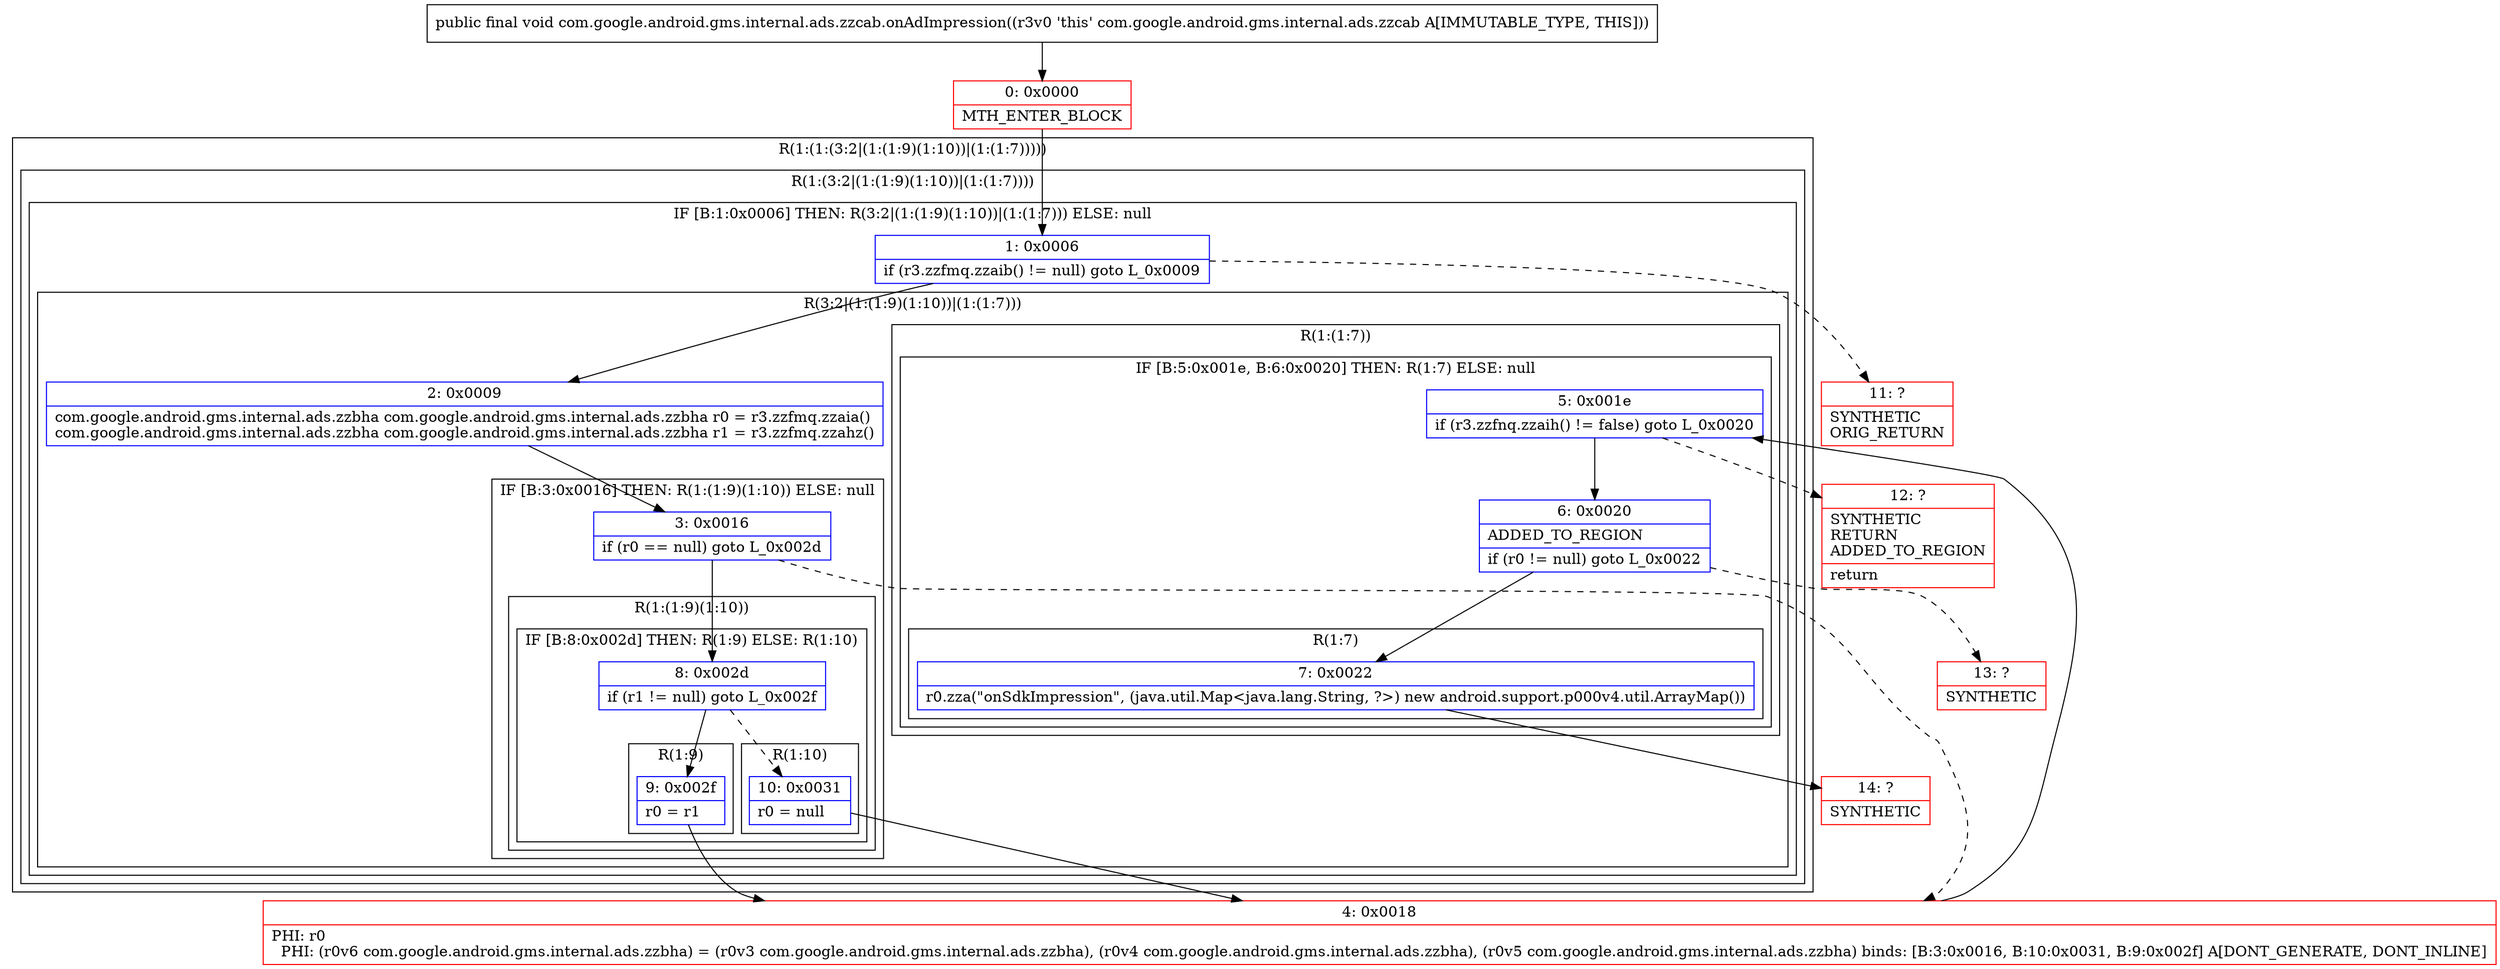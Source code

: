 digraph "CFG forcom.google.android.gms.internal.ads.zzcab.onAdImpression()V" {
subgraph cluster_Region_1439373353 {
label = "R(1:(1:(3:2|(1:(1:9)(1:10))|(1:(1:7)))))";
node [shape=record,color=blue];
subgraph cluster_Region_520140508 {
label = "R(1:(3:2|(1:(1:9)(1:10))|(1:(1:7))))";
node [shape=record,color=blue];
subgraph cluster_IfRegion_964293527 {
label = "IF [B:1:0x0006] THEN: R(3:2|(1:(1:9)(1:10))|(1:(1:7))) ELSE: null";
node [shape=record,color=blue];
Node_1 [shape=record,label="{1\:\ 0x0006|if (r3.zzfmq.zzaib() != null) goto L_0x0009\l}"];
subgraph cluster_Region_385186919 {
label = "R(3:2|(1:(1:9)(1:10))|(1:(1:7)))";
node [shape=record,color=blue];
Node_2 [shape=record,label="{2\:\ 0x0009|com.google.android.gms.internal.ads.zzbha com.google.android.gms.internal.ads.zzbha r0 = r3.zzfmq.zzaia()\lcom.google.android.gms.internal.ads.zzbha com.google.android.gms.internal.ads.zzbha r1 = r3.zzfmq.zzahz()\l}"];
subgraph cluster_IfRegion_74815316 {
label = "IF [B:3:0x0016] THEN: R(1:(1:9)(1:10)) ELSE: null";
node [shape=record,color=blue];
Node_3 [shape=record,label="{3\:\ 0x0016|if (r0 == null) goto L_0x002d\l}"];
subgraph cluster_Region_142688980 {
label = "R(1:(1:9)(1:10))";
node [shape=record,color=blue];
subgraph cluster_IfRegion_840075698 {
label = "IF [B:8:0x002d] THEN: R(1:9) ELSE: R(1:10)";
node [shape=record,color=blue];
Node_8 [shape=record,label="{8\:\ 0x002d|if (r1 != null) goto L_0x002f\l}"];
subgraph cluster_Region_735315042 {
label = "R(1:9)";
node [shape=record,color=blue];
Node_9 [shape=record,label="{9\:\ 0x002f|r0 = r1\l}"];
}
subgraph cluster_Region_1833807780 {
label = "R(1:10)";
node [shape=record,color=blue];
Node_10 [shape=record,label="{10\:\ 0x0031|r0 = null\l}"];
}
}
}
}
subgraph cluster_Region_84281789 {
label = "R(1:(1:7))";
node [shape=record,color=blue];
subgraph cluster_IfRegion_962512377 {
label = "IF [B:5:0x001e, B:6:0x0020] THEN: R(1:7) ELSE: null";
node [shape=record,color=blue];
Node_5 [shape=record,label="{5\:\ 0x001e|if (r3.zzfnq.zzaih() != false) goto L_0x0020\l}"];
Node_6 [shape=record,label="{6\:\ 0x0020|ADDED_TO_REGION\l|if (r0 != null) goto L_0x0022\l}"];
subgraph cluster_Region_971931129 {
label = "R(1:7)";
node [shape=record,color=blue];
Node_7 [shape=record,label="{7\:\ 0x0022|r0.zza(\"onSdkImpression\", (java.util.Map\<java.lang.String, ?\>) new android.support.p000v4.util.ArrayMap())\l}"];
}
}
}
}
}
}
}
Node_0 [shape=record,color=red,label="{0\:\ 0x0000|MTH_ENTER_BLOCK\l}"];
Node_4 [shape=record,color=red,label="{4\:\ 0x0018|PHI: r0 \l  PHI: (r0v6 com.google.android.gms.internal.ads.zzbha) = (r0v3 com.google.android.gms.internal.ads.zzbha), (r0v4 com.google.android.gms.internal.ads.zzbha), (r0v5 com.google.android.gms.internal.ads.zzbha) binds: [B:3:0x0016, B:10:0x0031, B:9:0x002f] A[DONT_GENERATE, DONT_INLINE]\l}"];
Node_11 [shape=record,color=red,label="{11\:\ ?|SYNTHETIC\lORIG_RETURN\l}"];
Node_12 [shape=record,color=red,label="{12\:\ ?|SYNTHETIC\lRETURN\lADDED_TO_REGION\l|return\l}"];
Node_13 [shape=record,color=red,label="{13\:\ ?|SYNTHETIC\l}"];
Node_14 [shape=record,color=red,label="{14\:\ ?|SYNTHETIC\l}"];
MethodNode[shape=record,label="{public final void com.google.android.gms.internal.ads.zzcab.onAdImpression((r3v0 'this' com.google.android.gms.internal.ads.zzcab A[IMMUTABLE_TYPE, THIS])) }"];
MethodNode -> Node_0;
Node_1 -> Node_2;
Node_1 -> Node_11[style=dashed];
Node_2 -> Node_3;
Node_3 -> Node_4[style=dashed];
Node_3 -> Node_8;
Node_8 -> Node_9;
Node_8 -> Node_10[style=dashed];
Node_9 -> Node_4;
Node_10 -> Node_4;
Node_5 -> Node_6;
Node_5 -> Node_12[style=dashed];
Node_6 -> Node_7;
Node_6 -> Node_13[style=dashed];
Node_7 -> Node_14;
Node_0 -> Node_1;
Node_4 -> Node_5;
}

